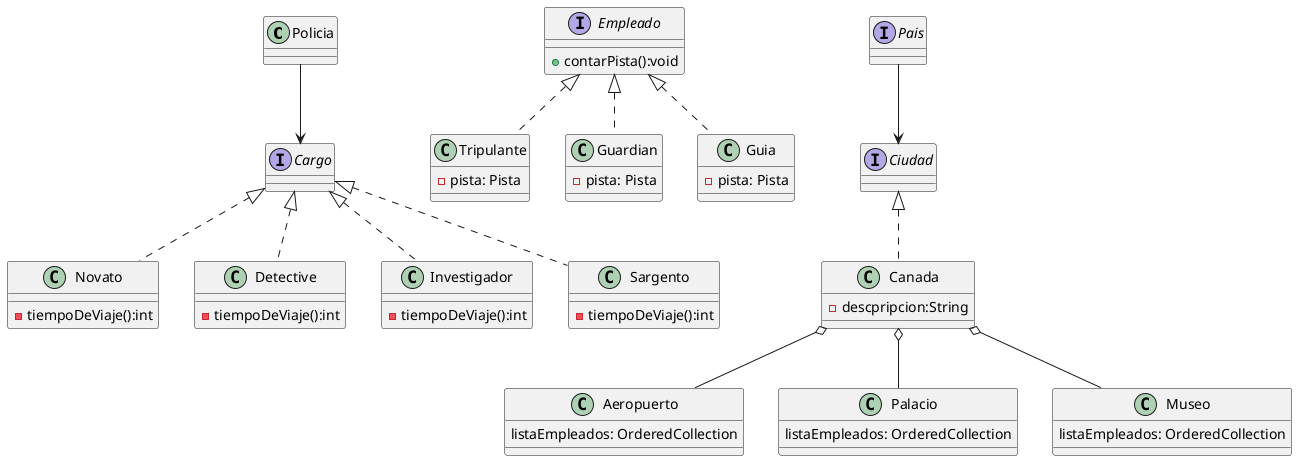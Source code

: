 @startuml
class Policia{}

interface Cargo{}
class Novato{
    -tiempoDeViaje():int
}
class Detective{
    -tiempoDeViaje():int
}
class Investigador{
    -tiempoDeViaje():int
}
class Sargento{
    -tiempoDeViaje():int
}


interface Empleado{
    +contarPista():void
}
class Tripulante{
    -pista: Pista
}
class Guardian{
    -pista: Pista
}
class Guia{
    -pista: Pista
}

interface Ciudad{
}
interface Pais{
}
class Canada{
    -descpripcion:String
}
class Aeropuerto
{
    listaEmpleados: OrderedCollection
}
class Palacio
{
    listaEmpleados: OrderedCollection
}
class Museo
{
    listaEmpleados: OrderedCollection
}

Policia --> Cargo
Pais --> Ciudad
class Canada implements Ciudad
class Novato implements Cargo
class Detective implements Cargo
class Investigador implements Cargo
class Sargento  implements Cargo

class Tripulante implements Empleado
class Guardian implements Empleado
class Guia implements Empleado

Canada o-- Aeropuerto
Canada o-- Museo
Canada o-- Palacio

@enduml